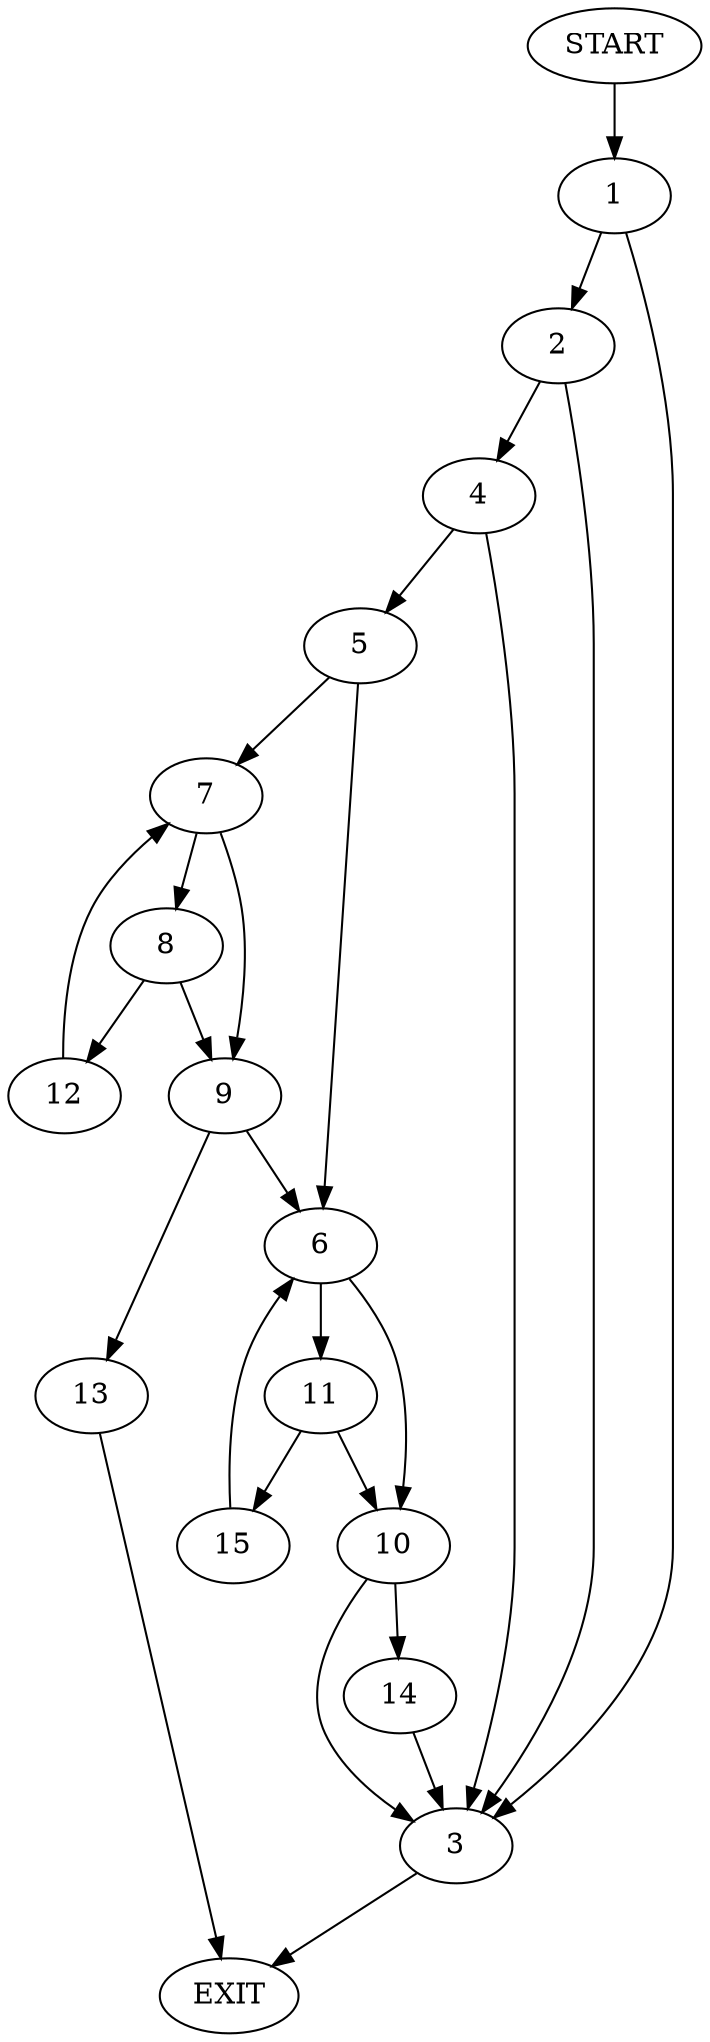 digraph {
0 [label="START"]
16 [label="EXIT"]
0 -> 1
1 -> 2
1 -> 3
3 -> 16
2 -> 4
2 -> 3
4 -> 5
4 -> 3
5 -> 6
5 -> 7
7 -> 8
7 -> 9
6 -> 10
6 -> 11
8 -> 12
8 -> 9
9 -> 6
9 -> 13
12 -> 7
13 -> 16
10 -> 14
10 -> 3
11 -> 10
11 -> 15
15 -> 6
14 -> 3
}
